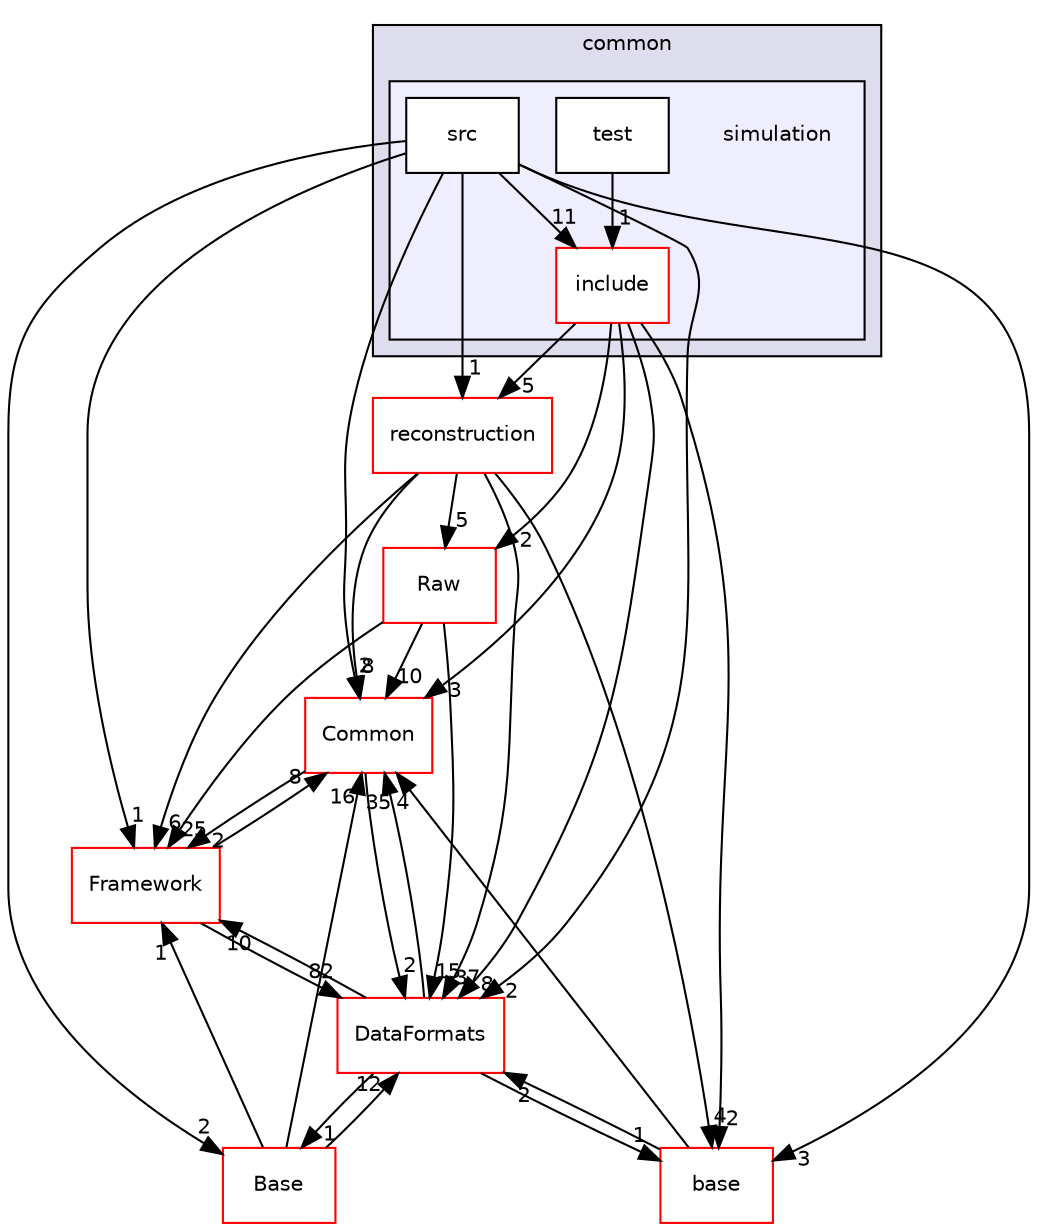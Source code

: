 digraph "/home/travis/build/AliceO2Group/AliceO2/Detectors/ITSMFT/common/simulation" {
  bgcolor=transparent;
  compound=true
  node [ fontsize="10", fontname="Helvetica"];
  edge [ labelfontsize="10", labelfontname="Helvetica"];
  subgraph clusterdir_85bf31a2e8d306e7598ffcb73f8df6bf {
    graph [ bgcolor="#ddddee", pencolor="black", label="common" fontname="Helvetica", fontsize="10", URL="dir_85bf31a2e8d306e7598ffcb73f8df6bf.html"]
  subgraph clusterdir_948e043a2a9c0d8c3d26178da976c005 {
    graph [ bgcolor="#eeeeff", pencolor="black", label="" URL="dir_948e043a2a9c0d8c3d26178da976c005.html"];
    dir_948e043a2a9c0d8c3d26178da976c005 [shape=plaintext label="simulation"];
    dir_aece0de4a924a7db153b75165d0988be [shape=box label="include" color="red" fillcolor="white" style="filled" URL="dir_aece0de4a924a7db153b75165d0988be.html"];
    dir_36f9785b6e7879c93ce113c7573e321a [shape=box label="src" color="black" fillcolor="white" style="filled" URL="dir_36f9785b6e7879c93ce113c7573e321a.html"];
    dir_74a2cd511ae2b2930045e15d010bedac [shape=box label="test" color="black" fillcolor="white" style="filled" URL="dir_74a2cd511ae2b2930045e15d010bedac.html"];
  }
  }
  dir_2174d8cbbd82d5c404dd04814f845a3a [shape=box label="reconstruction" color="red" URL="dir_2174d8cbbd82d5c404dd04814f845a3a.html"];
  dir_4ab6b4cc6a7edbff49100e9123df213f [shape=box label="Common" color="red" URL="dir_4ab6b4cc6a7edbff49100e9123df213f.html"];
  dir_37c90836491b695b472bf98d1be8336b [shape=box label="Base" color="red" URL="dir_37c90836491b695b472bf98d1be8336b.html"];
  dir_7c9998090bca7c4aa89c05dd66fe73f5 [shape=box label="base" color="red" URL="dir_7c9998090bca7c4aa89c05dd66fe73f5.html"];
  dir_bcbb2cf9a3d3d83e5515c82071a07177 [shape=box label="Framework" color="red" URL="dir_bcbb2cf9a3d3d83e5515c82071a07177.html"];
  dir_26637d1bd82229bc9ed97f7e706be743 [shape=box label="Raw" color="red" URL="dir_26637d1bd82229bc9ed97f7e706be743.html"];
  dir_2171f7ec022c5423887b07c69b2f5b48 [shape=box label="DataFormats" color="red" URL="dir_2171f7ec022c5423887b07c69b2f5b48.html"];
  dir_2174d8cbbd82d5c404dd04814f845a3a->dir_4ab6b4cc6a7edbff49100e9123df213f [headlabel="8", labeldistance=1.5 headhref="dir_000361_000027.html"];
  dir_2174d8cbbd82d5c404dd04814f845a3a->dir_7c9998090bca7c4aa89c05dd66fe73f5 [headlabel="4", labeldistance=1.5 headhref="dir_000361_000476.html"];
  dir_2174d8cbbd82d5c404dd04814f845a3a->dir_bcbb2cf9a3d3d83e5515c82071a07177 [headlabel="6", labeldistance=1.5 headhref="dir_000361_000013.html"];
  dir_2174d8cbbd82d5c404dd04814f845a3a->dir_26637d1bd82229bc9ed97f7e706be743 [headlabel="5", labeldistance=1.5 headhref="dir_000361_000572.html"];
  dir_2174d8cbbd82d5c404dd04814f845a3a->dir_2171f7ec022c5423887b07c69b2f5b48 [headlabel="37", labeldistance=1.5 headhref="dir_000361_000076.html"];
  dir_36f9785b6e7879c93ce113c7573e321a->dir_2174d8cbbd82d5c404dd04814f845a3a [headlabel="1", labeldistance=1.5 headhref="dir_000066_000361.html"];
  dir_36f9785b6e7879c93ce113c7573e321a->dir_4ab6b4cc6a7edbff49100e9123df213f [headlabel="2", labeldistance=1.5 headhref="dir_000066_000027.html"];
  dir_36f9785b6e7879c93ce113c7573e321a->dir_aece0de4a924a7db153b75165d0988be [headlabel="11", labeldistance=1.5 headhref="dir_000066_000063.html"];
  dir_36f9785b6e7879c93ce113c7573e321a->dir_37c90836491b695b472bf98d1be8336b [headlabel="2", labeldistance=1.5 headhref="dir_000066_000274.html"];
  dir_36f9785b6e7879c93ce113c7573e321a->dir_7c9998090bca7c4aa89c05dd66fe73f5 [headlabel="3", labeldistance=1.5 headhref="dir_000066_000476.html"];
  dir_36f9785b6e7879c93ce113c7573e321a->dir_bcbb2cf9a3d3d83e5515c82071a07177 [headlabel="1", labeldistance=1.5 headhref="dir_000066_000013.html"];
  dir_36f9785b6e7879c93ce113c7573e321a->dir_2171f7ec022c5423887b07c69b2f5b48 [headlabel="2", labeldistance=1.5 headhref="dir_000066_000076.html"];
  dir_4ab6b4cc6a7edbff49100e9123df213f->dir_bcbb2cf9a3d3d83e5515c82071a07177 [headlabel="2", labeldistance=1.5 headhref="dir_000027_000013.html"];
  dir_4ab6b4cc6a7edbff49100e9123df213f->dir_2171f7ec022c5423887b07c69b2f5b48 [headlabel="2", labeldistance=1.5 headhref="dir_000027_000076.html"];
  dir_74a2cd511ae2b2930045e15d010bedac->dir_aece0de4a924a7db153b75165d0988be [headlabel="1", labeldistance=1.5 headhref="dir_000489_000063.html"];
  dir_aece0de4a924a7db153b75165d0988be->dir_2174d8cbbd82d5c404dd04814f845a3a [headlabel="5", labeldistance=1.5 headhref="dir_000063_000361.html"];
  dir_aece0de4a924a7db153b75165d0988be->dir_4ab6b4cc6a7edbff49100e9123df213f [headlabel="3", labeldistance=1.5 headhref="dir_000063_000027.html"];
  dir_aece0de4a924a7db153b75165d0988be->dir_7c9998090bca7c4aa89c05dd66fe73f5 [headlabel="2", labeldistance=1.5 headhref="dir_000063_000476.html"];
  dir_aece0de4a924a7db153b75165d0988be->dir_26637d1bd82229bc9ed97f7e706be743 [headlabel="2", labeldistance=1.5 headhref="dir_000063_000572.html"];
  dir_aece0de4a924a7db153b75165d0988be->dir_2171f7ec022c5423887b07c69b2f5b48 [headlabel="8", labeldistance=1.5 headhref="dir_000063_000076.html"];
  dir_37c90836491b695b472bf98d1be8336b->dir_4ab6b4cc6a7edbff49100e9123df213f [headlabel="16", labeldistance=1.5 headhref="dir_000274_000027.html"];
  dir_37c90836491b695b472bf98d1be8336b->dir_bcbb2cf9a3d3d83e5515c82071a07177 [headlabel="1", labeldistance=1.5 headhref="dir_000274_000013.html"];
  dir_37c90836491b695b472bf98d1be8336b->dir_2171f7ec022c5423887b07c69b2f5b48 [headlabel="12", labeldistance=1.5 headhref="dir_000274_000076.html"];
  dir_7c9998090bca7c4aa89c05dd66fe73f5->dir_4ab6b4cc6a7edbff49100e9123df213f [headlabel="4", labeldistance=1.5 headhref="dir_000476_000027.html"];
  dir_7c9998090bca7c4aa89c05dd66fe73f5->dir_2171f7ec022c5423887b07c69b2f5b48 [headlabel="2", labeldistance=1.5 headhref="dir_000476_000076.html"];
  dir_bcbb2cf9a3d3d83e5515c82071a07177->dir_4ab6b4cc6a7edbff49100e9123df213f [headlabel="8", labeldistance=1.5 headhref="dir_000013_000027.html"];
  dir_bcbb2cf9a3d3d83e5515c82071a07177->dir_2171f7ec022c5423887b07c69b2f5b48 [headlabel="82", labeldistance=1.5 headhref="dir_000013_000076.html"];
  dir_26637d1bd82229bc9ed97f7e706be743->dir_4ab6b4cc6a7edbff49100e9123df213f [headlabel="10", labeldistance=1.5 headhref="dir_000572_000027.html"];
  dir_26637d1bd82229bc9ed97f7e706be743->dir_bcbb2cf9a3d3d83e5515c82071a07177 [headlabel="25", labeldistance=1.5 headhref="dir_000572_000013.html"];
  dir_26637d1bd82229bc9ed97f7e706be743->dir_2171f7ec022c5423887b07c69b2f5b48 [headlabel="15", labeldistance=1.5 headhref="dir_000572_000076.html"];
  dir_2171f7ec022c5423887b07c69b2f5b48->dir_4ab6b4cc6a7edbff49100e9123df213f [headlabel="35", labeldistance=1.5 headhref="dir_000076_000027.html"];
  dir_2171f7ec022c5423887b07c69b2f5b48->dir_37c90836491b695b472bf98d1be8336b [headlabel="1", labeldistance=1.5 headhref="dir_000076_000274.html"];
  dir_2171f7ec022c5423887b07c69b2f5b48->dir_7c9998090bca7c4aa89c05dd66fe73f5 [headlabel="1", labeldistance=1.5 headhref="dir_000076_000476.html"];
  dir_2171f7ec022c5423887b07c69b2f5b48->dir_bcbb2cf9a3d3d83e5515c82071a07177 [headlabel="10", labeldistance=1.5 headhref="dir_000076_000013.html"];
}
